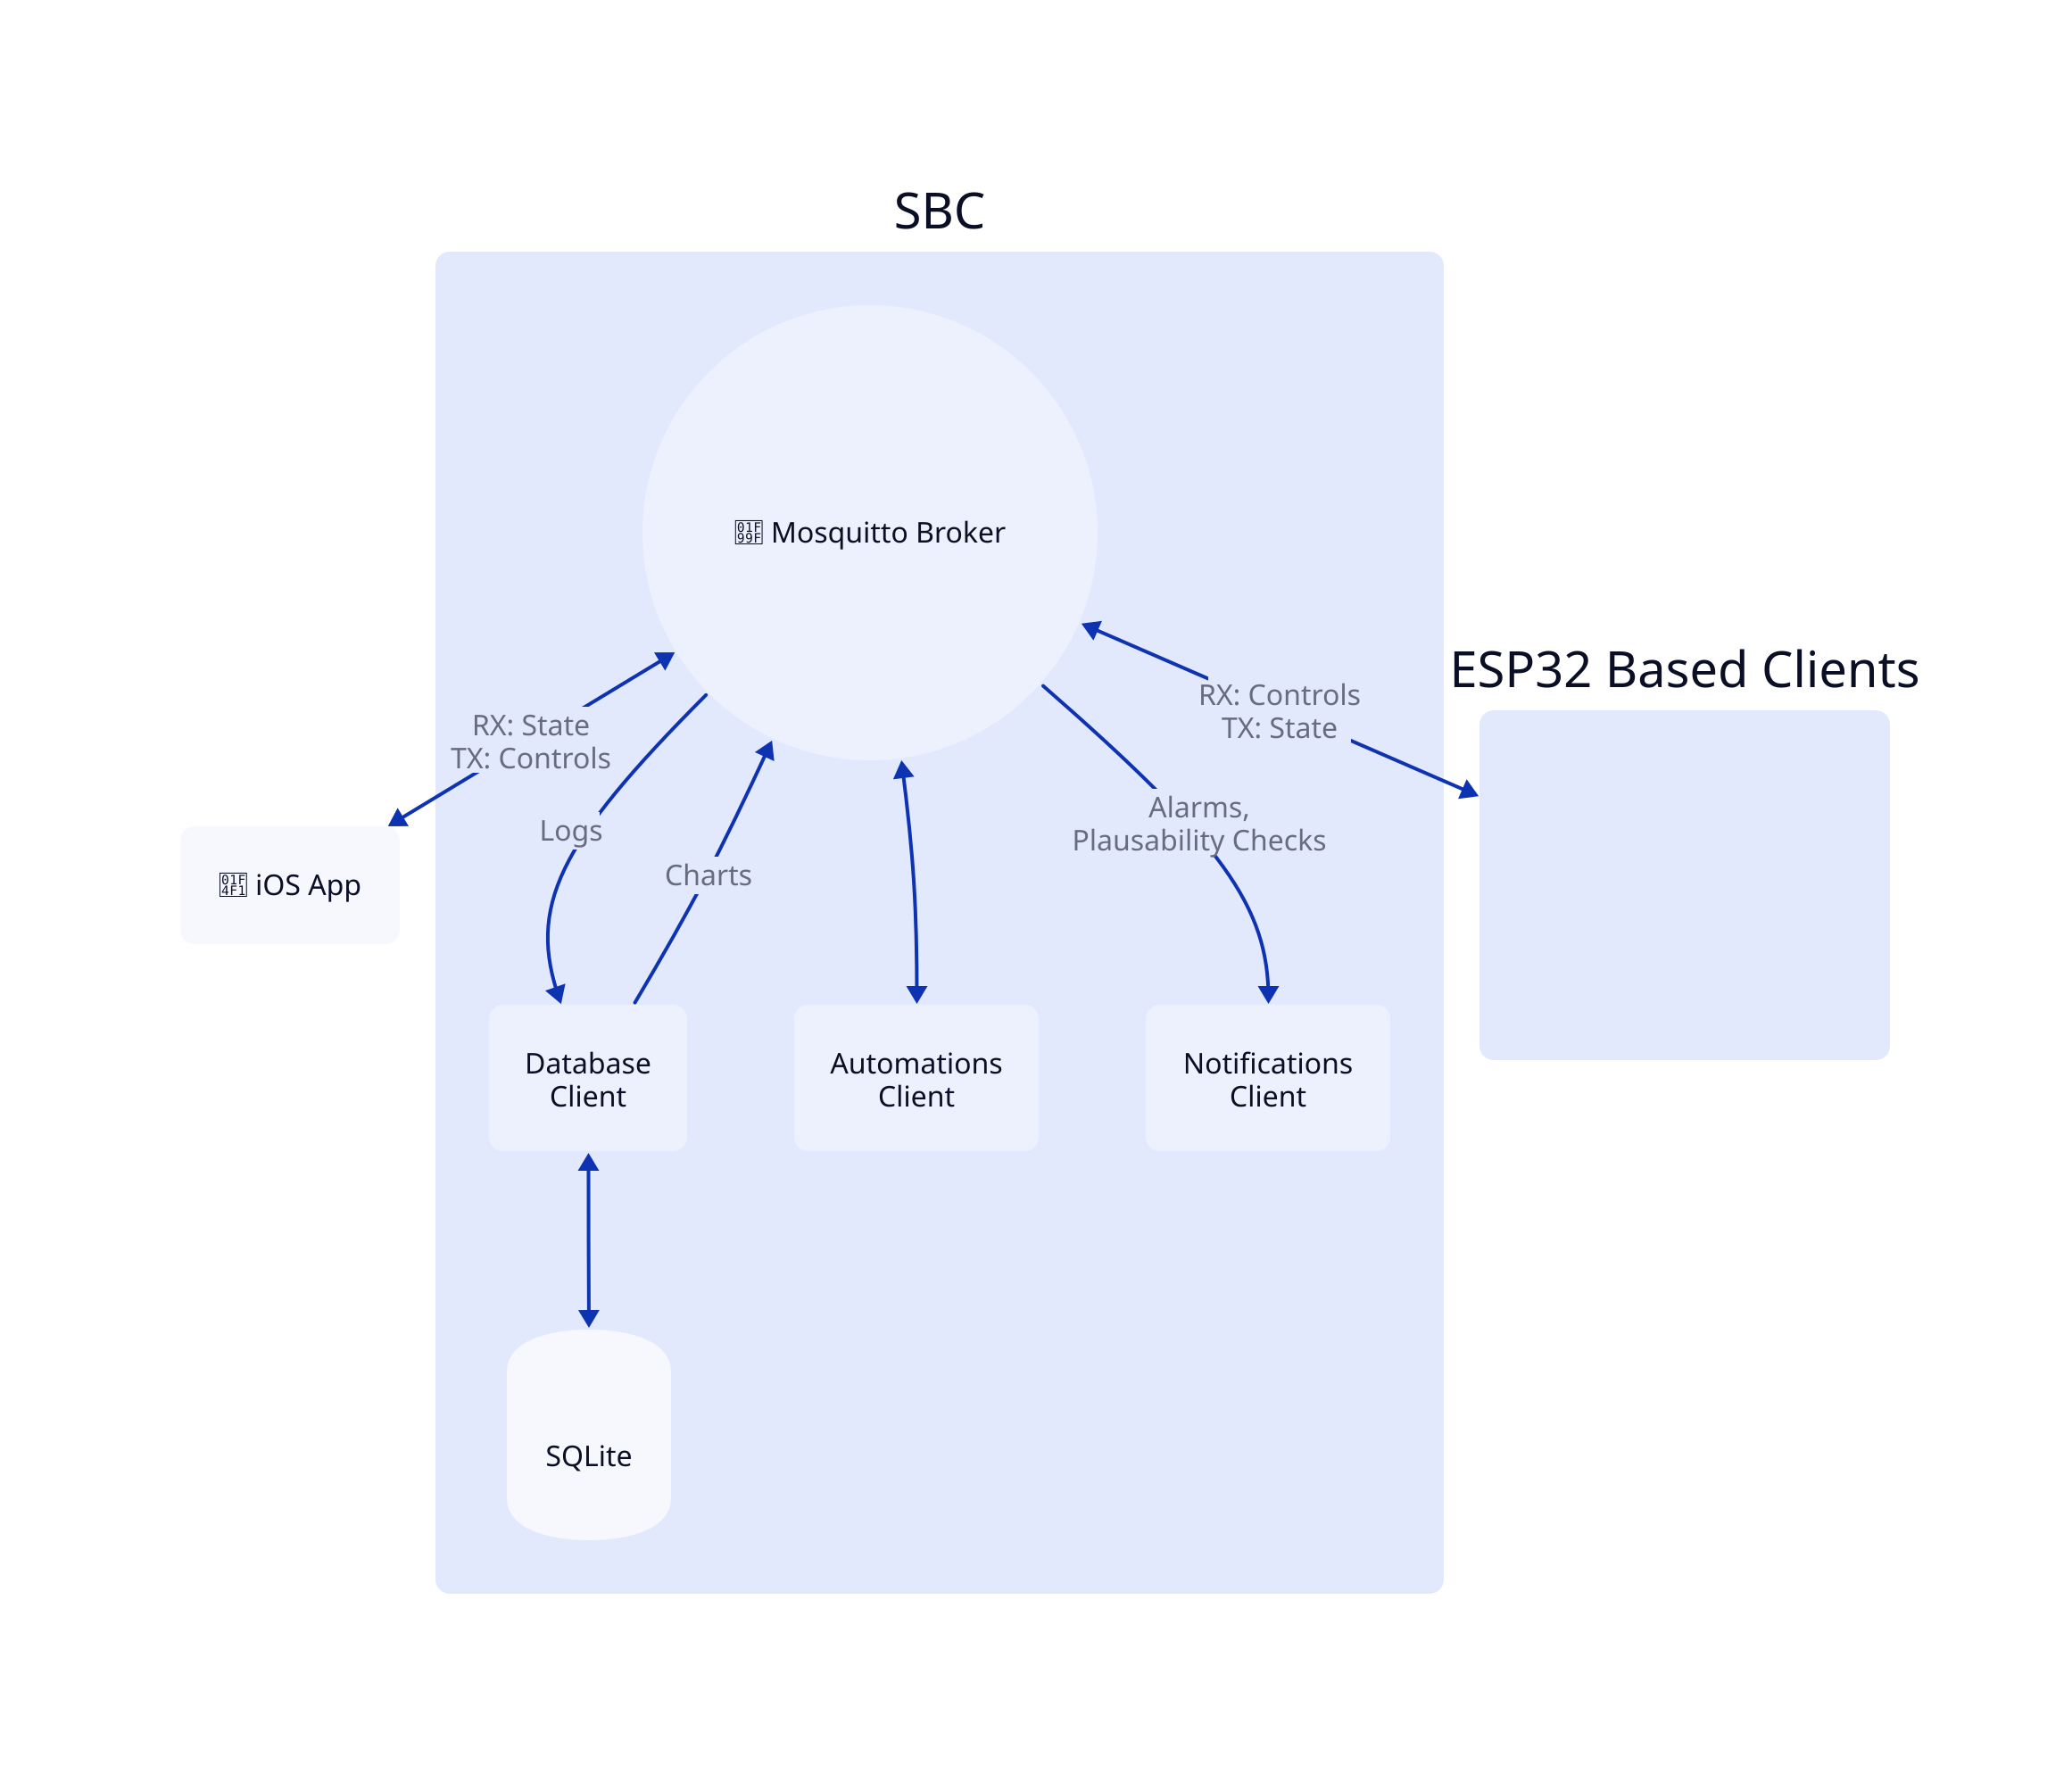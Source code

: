 **.style.border-radius: 8
**.style.stroke: transparent

iOS: 📱 iOS App { near: center-left }
clients: ESP32 Based Clients {
	near: center-right
	md: |md
		- Solar serial bridge
		- Air Quality (CO, CO2)
		- Cameras
		- Lights
		- Ventilation
	|
}

pi: SBC {
	broker: 🦟 Mosquitto Broker {
		shape: circle
	}
	d: SQLite {
		shape: cylinder
	}
	dc: Database\nClient
	ac: Automations\nClient
	nc: Notifications\nClient

	broker <-> ac
	broker -> nc: Alarms,\nPlausability Checks
	broker -> dc: Logs
	dc -> broker: Charts
	dc <-> d
}

iOS <-> pi.broker: RX: State\nTX: Controls
clients <-> pi.broker: RX: Controls\nTX: State
